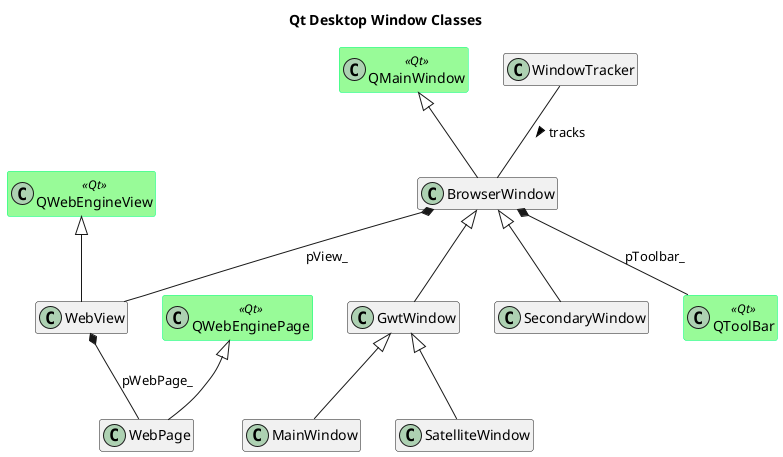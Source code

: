 @startuml
title Qt Desktop Window Classes

hide empty members

skinparam class {
BackgroundColor<<Qt>> PaleGreen
BorderColor<<Qt>> SpringGreen
}
skinparam stereotypeCBackgroundColor<< Qt >> DimGray

class QMainWindow << Qt >>
class QWebEngineView << Qt >>
class QWebEnginePage << Qt >>
class QToolBar << Qt >>

class WindowTracker
class BrowserWindow extends QMainWindow
class WebView extends QWebEngineView
class WebPage extends QWebEnginePage
class GwtWindow extends BrowserWindow
class MainWindow extends GwtWindow
class SatelliteWindow extends GwtWindow
class SecondaryWindow extends BrowserWindow

BrowserWindow *-- QToolBar : pToolbar_
BrowserWindow *-- WebView : pView_
WebView *-- WebPage : pWebPage_
WindowTracker -- BrowserWindow : tracks >

@enduml
